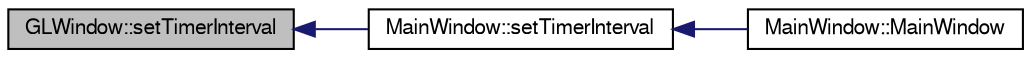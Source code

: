 digraph "GLWindow::setTimerInterval"
{
  edge [fontname="FreeSans",fontsize="10",labelfontname="FreeSans",labelfontsize="10"];
  node [fontname="FreeSans",fontsize="10",shape=record];
  rankdir="LR";
  Node1 [label="GLWindow::setTimerInterval",height=0.2,width=0.4,color="black", fillcolor="grey75", style="filled" fontcolor="black"];
  Node1 -> Node2 [dir="back",color="midnightblue",fontsize="10",style="solid",fontname="FreeSans"];
  Node2 [label="MainWindow::setTimerInterval",height=0.2,width=0.4,color="black", fillcolor="white", style="filled",URL="$class_main_window.html#aab62fe70e4236dabe09d8baccce1dc90"];
  Node2 -> Node3 [dir="back",color="midnightblue",fontsize="10",style="solid",fontname="FreeSans"];
  Node3 [label="MainWindow::MainWindow",height=0.2,width=0.4,color="black", fillcolor="white", style="filled",URL="$class_main_window.html#a8b244be8b7b7db1b08de2a2acb9409db"];
}

